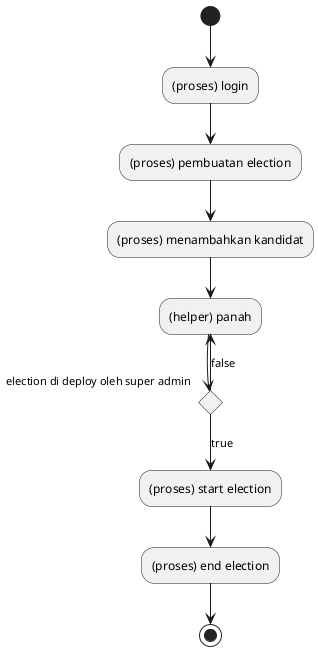 @startuml

(*) --> "(proses) login"
"(proses) login" --> "(proses) pembuatan election"
"(proses) pembuatan election" --> "(proses) menambahkan kandidat"
"(proses) menambahkan kandidat" --> "(helper) panah"
if "election di deploy oleh super admin" then
    --> [true] "(proses) start election"
    --> "(proses) end election"
    --> (*)
else
    --> [false] "(helper) panah"
endif

@enduml